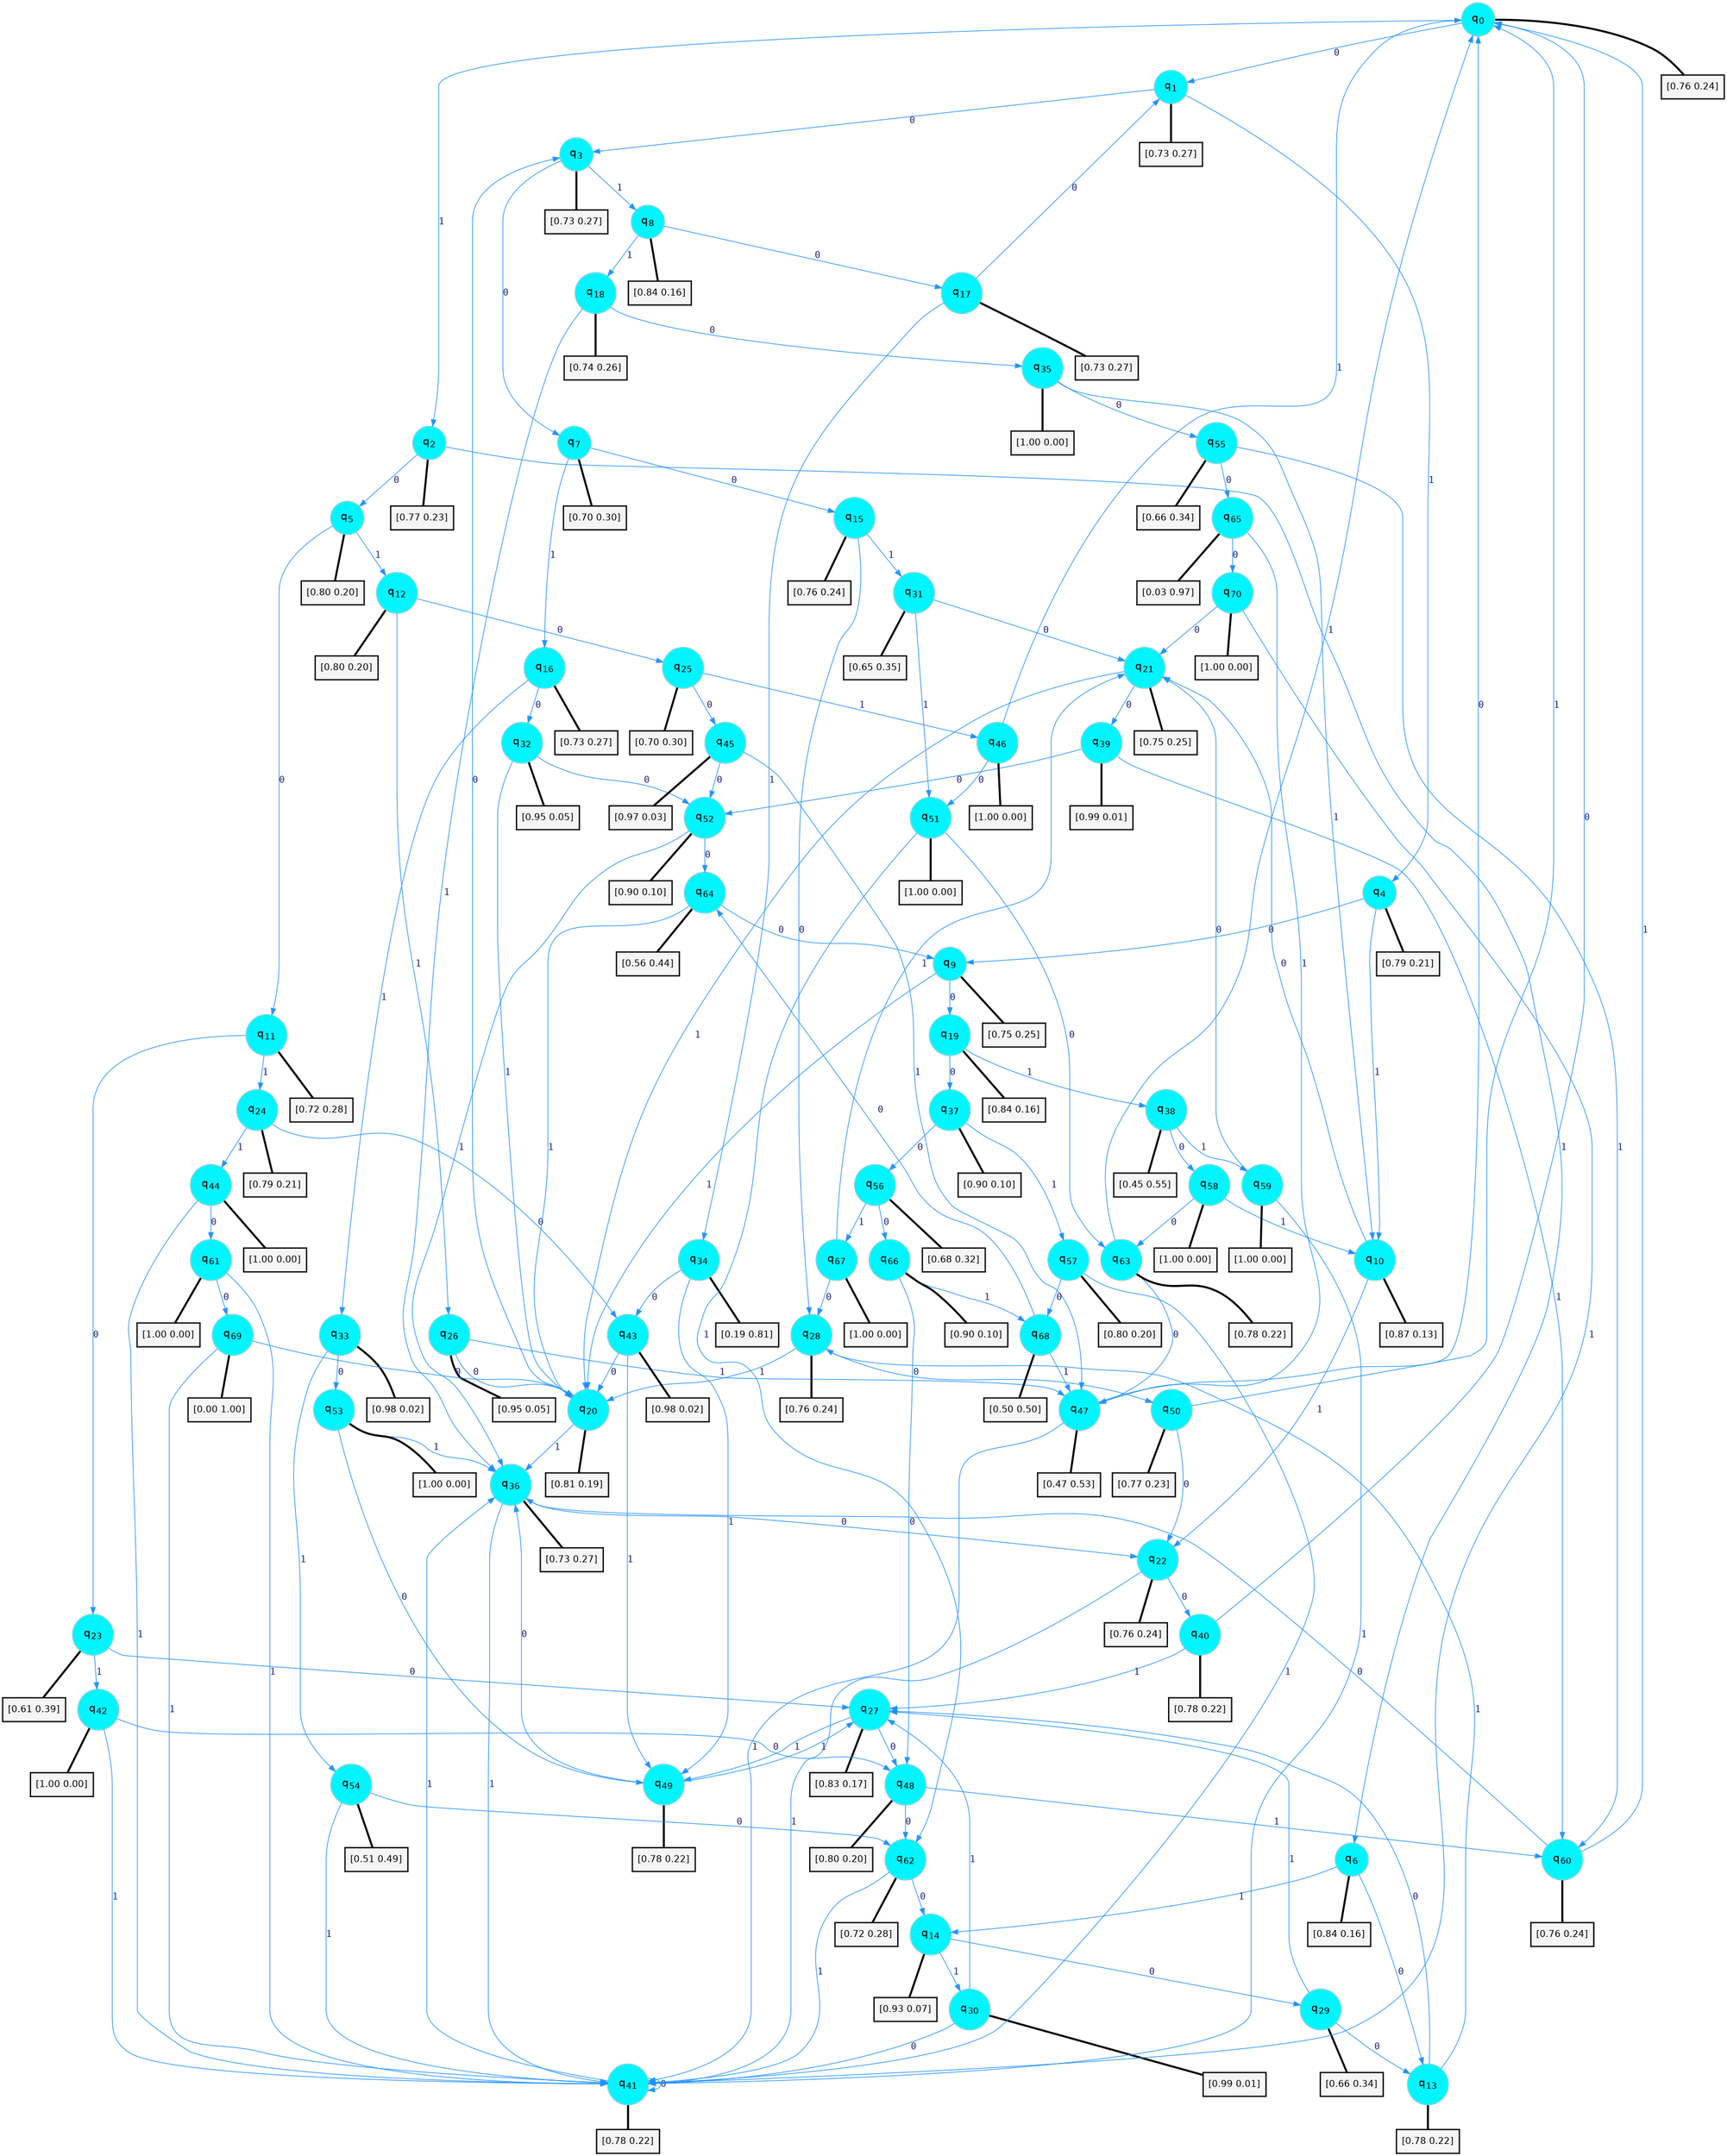 digraph G {
graph [
bgcolor=transparent, dpi=300, rankdir=TD, size="40,25"];
node [
color=gray, fillcolor=turquoise1, fontcolor=black, fontname=Helvetica, fontsize=16, fontweight=bold, shape=circle, style=filled];
edge [
arrowsize=1, color=dodgerblue1, fontcolor=midnightblue, fontname=courier, fontweight=bold, penwidth=1, style=solid, weight=20];
0[label=<q<SUB>0</SUB>>];
1[label=<q<SUB>1</SUB>>];
2[label=<q<SUB>2</SUB>>];
3[label=<q<SUB>3</SUB>>];
4[label=<q<SUB>4</SUB>>];
5[label=<q<SUB>5</SUB>>];
6[label=<q<SUB>6</SUB>>];
7[label=<q<SUB>7</SUB>>];
8[label=<q<SUB>8</SUB>>];
9[label=<q<SUB>9</SUB>>];
10[label=<q<SUB>10</SUB>>];
11[label=<q<SUB>11</SUB>>];
12[label=<q<SUB>12</SUB>>];
13[label=<q<SUB>13</SUB>>];
14[label=<q<SUB>14</SUB>>];
15[label=<q<SUB>15</SUB>>];
16[label=<q<SUB>16</SUB>>];
17[label=<q<SUB>17</SUB>>];
18[label=<q<SUB>18</SUB>>];
19[label=<q<SUB>19</SUB>>];
20[label=<q<SUB>20</SUB>>];
21[label=<q<SUB>21</SUB>>];
22[label=<q<SUB>22</SUB>>];
23[label=<q<SUB>23</SUB>>];
24[label=<q<SUB>24</SUB>>];
25[label=<q<SUB>25</SUB>>];
26[label=<q<SUB>26</SUB>>];
27[label=<q<SUB>27</SUB>>];
28[label=<q<SUB>28</SUB>>];
29[label=<q<SUB>29</SUB>>];
30[label=<q<SUB>30</SUB>>];
31[label=<q<SUB>31</SUB>>];
32[label=<q<SUB>32</SUB>>];
33[label=<q<SUB>33</SUB>>];
34[label=<q<SUB>34</SUB>>];
35[label=<q<SUB>35</SUB>>];
36[label=<q<SUB>36</SUB>>];
37[label=<q<SUB>37</SUB>>];
38[label=<q<SUB>38</SUB>>];
39[label=<q<SUB>39</SUB>>];
40[label=<q<SUB>40</SUB>>];
41[label=<q<SUB>41</SUB>>];
42[label=<q<SUB>42</SUB>>];
43[label=<q<SUB>43</SUB>>];
44[label=<q<SUB>44</SUB>>];
45[label=<q<SUB>45</SUB>>];
46[label=<q<SUB>46</SUB>>];
47[label=<q<SUB>47</SUB>>];
48[label=<q<SUB>48</SUB>>];
49[label=<q<SUB>49</SUB>>];
50[label=<q<SUB>50</SUB>>];
51[label=<q<SUB>51</SUB>>];
52[label=<q<SUB>52</SUB>>];
53[label=<q<SUB>53</SUB>>];
54[label=<q<SUB>54</SUB>>];
55[label=<q<SUB>55</SUB>>];
56[label=<q<SUB>56</SUB>>];
57[label=<q<SUB>57</SUB>>];
58[label=<q<SUB>58</SUB>>];
59[label=<q<SUB>59</SUB>>];
60[label=<q<SUB>60</SUB>>];
61[label=<q<SUB>61</SUB>>];
62[label=<q<SUB>62</SUB>>];
63[label=<q<SUB>63</SUB>>];
64[label=<q<SUB>64</SUB>>];
65[label=<q<SUB>65</SUB>>];
66[label=<q<SUB>66</SUB>>];
67[label=<q<SUB>67</SUB>>];
68[label=<q<SUB>68</SUB>>];
69[label=<q<SUB>69</SUB>>];
70[label=<q<SUB>70</SUB>>];
71[label="[0.76 0.24]", shape=box,fontcolor=black, fontname=Helvetica, fontsize=14, penwidth=2, fillcolor=whitesmoke,color=black];
72[label="[0.73 0.27]", shape=box,fontcolor=black, fontname=Helvetica, fontsize=14, penwidth=2, fillcolor=whitesmoke,color=black];
73[label="[0.77 0.23]", shape=box,fontcolor=black, fontname=Helvetica, fontsize=14, penwidth=2, fillcolor=whitesmoke,color=black];
74[label="[0.73 0.27]", shape=box,fontcolor=black, fontname=Helvetica, fontsize=14, penwidth=2, fillcolor=whitesmoke,color=black];
75[label="[0.79 0.21]", shape=box,fontcolor=black, fontname=Helvetica, fontsize=14, penwidth=2, fillcolor=whitesmoke,color=black];
76[label="[0.80 0.20]", shape=box,fontcolor=black, fontname=Helvetica, fontsize=14, penwidth=2, fillcolor=whitesmoke,color=black];
77[label="[0.84 0.16]", shape=box,fontcolor=black, fontname=Helvetica, fontsize=14, penwidth=2, fillcolor=whitesmoke,color=black];
78[label="[0.70 0.30]", shape=box,fontcolor=black, fontname=Helvetica, fontsize=14, penwidth=2, fillcolor=whitesmoke,color=black];
79[label="[0.84 0.16]", shape=box,fontcolor=black, fontname=Helvetica, fontsize=14, penwidth=2, fillcolor=whitesmoke,color=black];
80[label="[0.75 0.25]", shape=box,fontcolor=black, fontname=Helvetica, fontsize=14, penwidth=2, fillcolor=whitesmoke,color=black];
81[label="[0.87 0.13]", shape=box,fontcolor=black, fontname=Helvetica, fontsize=14, penwidth=2, fillcolor=whitesmoke,color=black];
82[label="[0.72 0.28]", shape=box,fontcolor=black, fontname=Helvetica, fontsize=14, penwidth=2, fillcolor=whitesmoke,color=black];
83[label="[0.80 0.20]", shape=box,fontcolor=black, fontname=Helvetica, fontsize=14, penwidth=2, fillcolor=whitesmoke,color=black];
84[label="[0.78 0.22]", shape=box,fontcolor=black, fontname=Helvetica, fontsize=14, penwidth=2, fillcolor=whitesmoke,color=black];
85[label="[0.93 0.07]", shape=box,fontcolor=black, fontname=Helvetica, fontsize=14, penwidth=2, fillcolor=whitesmoke,color=black];
86[label="[0.76 0.24]", shape=box,fontcolor=black, fontname=Helvetica, fontsize=14, penwidth=2, fillcolor=whitesmoke,color=black];
87[label="[0.73 0.27]", shape=box,fontcolor=black, fontname=Helvetica, fontsize=14, penwidth=2, fillcolor=whitesmoke,color=black];
88[label="[0.73 0.27]", shape=box,fontcolor=black, fontname=Helvetica, fontsize=14, penwidth=2, fillcolor=whitesmoke,color=black];
89[label="[0.74 0.26]", shape=box,fontcolor=black, fontname=Helvetica, fontsize=14, penwidth=2, fillcolor=whitesmoke,color=black];
90[label="[0.84 0.16]", shape=box,fontcolor=black, fontname=Helvetica, fontsize=14, penwidth=2, fillcolor=whitesmoke,color=black];
91[label="[0.81 0.19]", shape=box,fontcolor=black, fontname=Helvetica, fontsize=14, penwidth=2, fillcolor=whitesmoke,color=black];
92[label="[0.75 0.25]", shape=box,fontcolor=black, fontname=Helvetica, fontsize=14, penwidth=2, fillcolor=whitesmoke,color=black];
93[label="[0.76 0.24]", shape=box,fontcolor=black, fontname=Helvetica, fontsize=14, penwidth=2, fillcolor=whitesmoke,color=black];
94[label="[0.61 0.39]", shape=box,fontcolor=black, fontname=Helvetica, fontsize=14, penwidth=2, fillcolor=whitesmoke,color=black];
95[label="[0.79 0.21]", shape=box,fontcolor=black, fontname=Helvetica, fontsize=14, penwidth=2, fillcolor=whitesmoke,color=black];
96[label="[0.70 0.30]", shape=box,fontcolor=black, fontname=Helvetica, fontsize=14, penwidth=2, fillcolor=whitesmoke,color=black];
97[label="[0.95 0.05]", shape=box,fontcolor=black, fontname=Helvetica, fontsize=14, penwidth=2, fillcolor=whitesmoke,color=black];
98[label="[0.83 0.17]", shape=box,fontcolor=black, fontname=Helvetica, fontsize=14, penwidth=2, fillcolor=whitesmoke,color=black];
99[label="[0.76 0.24]", shape=box,fontcolor=black, fontname=Helvetica, fontsize=14, penwidth=2, fillcolor=whitesmoke,color=black];
100[label="[0.66 0.34]", shape=box,fontcolor=black, fontname=Helvetica, fontsize=14, penwidth=2, fillcolor=whitesmoke,color=black];
101[label="[0.99 0.01]", shape=box,fontcolor=black, fontname=Helvetica, fontsize=14, penwidth=2, fillcolor=whitesmoke,color=black];
102[label="[0.65 0.35]", shape=box,fontcolor=black, fontname=Helvetica, fontsize=14, penwidth=2, fillcolor=whitesmoke,color=black];
103[label="[0.95 0.05]", shape=box,fontcolor=black, fontname=Helvetica, fontsize=14, penwidth=2, fillcolor=whitesmoke,color=black];
104[label="[0.98 0.02]", shape=box,fontcolor=black, fontname=Helvetica, fontsize=14, penwidth=2, fillcolor=whitesmoke,color=black];
105[label="[0.19 0.81]", shape=box,fontcolor=black, fontname=Helvetica, fontsize=14, penwidth=2, fillcolor=whitesmoke,color=black];
106[label="[1.00 0.00]", shape=box,fontcolor=black, fontname=Helvetica, fontsize=14, penwidth=2, fillcolor=whitesmoke,color=black];
107[label="[0.73 0.27]", shape=box,fontcolor=black, fontname=Helvetica, fontsize=14, penwidth=2, fillcolor=whitesmoke,color=black];
108[label="[0.90 0.10]", shape=box,fontcolor=black, fontname=Helvetica, fontsize=14, penwidth=2, fillcolor=whitesmoke,color=black];
109[label="[0.45 0.55]", shape=box,fontcolor=black, fontname=Helvetica, fontsize=14, penwidth=2, fillcolor=whitesmoke,color=black];
110[label="[0.99 0.01]", shape=box,fontcolor=black, fontname=Helvetica, fontsize=14, penwidth=2, fillcolor=whitesmoke,color=black];
111[label="[0.78 0.22]", shape=box,fontcolor=black, fontname=Helvetica, fontsize=14, penwidth=2, fillcolor=whitesmoke,color=black];
112[label="[0.78 0.22]", shape=box,fontcolor=black, fontname=Helvetica, fontsize=14, penwidth=2, fillcolor=whitesmoke,color=black];
113[label="[1.00 0.00]", shape=box,fontcolor=black, fontname=Helvetica, fontsize=14, penwidth=2, fillcolor=whitesmoke,color=black];
114[label="[0.98 0.02]", shape=box,fontcolor=black, fontname=Helvetica, fontsize=14, penwidth=2, fillcolor=whitesmoke,color=black];
115[label="[1.00 0.00]", shape=box,fontcolor=black, fontname=Helvetica, fontsize=14, penwidth=2, fillcolor=whitesmoke,color=black];
116[label="[0.97 0.03]", shape=box,fontcolor=black, fontname=Helvetica, fontsize=14, penwidth=2, fillcolor=whitesmoke,color=black];
117[label="[1.00 0.00]", shape=box,fontcolor=black, fontname=Helvetica, fontsize=14, penwidth=2, fillcolor=whitesmoke,color=black];
118[label="[0.47 0.53]", shape=box,fontcolor=black, fontname=Helvetica, fontsize=14, penwidth=2, fillcolor=whitesmoke,color=black];
119[label="[0.80 0.20]", shape=box,fontcolor=black, fontname=Helvetica, fontsize=14, penwidth=2, fillcolor=whitesmoke,color=black];
120[label="[0.78 0.22]", shape=box,fontcolor=black, fontname=Helvetica, fontsize=14, penwidth=2, fillcolor=whitesmoke,color=black];
121[label="[0.77 0.23]", shape=box,fontcolor=black, fontname=Helvetica, fontsize=14, penwidth=2, fillcolor=whitesmoke,color=black];
122[label="[1.00 0.00]", shape=box,fontcolor=black, fontname=Helvetica, fontsize=14, penwidth=2, fillcolor=whitesmoke,color=black];
123[label="[0.90 0.10]", shape=box,fontcolor=black, fontname=Helvetica, fontsize=14, penwidth=2, fillcolor=whitesmoke,color=black];
124[label="[1.00 0.00]", shape=box,fontcolor=black, fontname=Helvetica, fontsize=14, penwidth=2, fillcolor=whitesmoke,color=black];
125[label="[0.51 0.49]", shape=box,fontcolor=black, fontname=Helvetica, fontsize=14, penwidth=2, fillcolor=whitesmoke,color=black];
126[label="[0.66 0.34]", shape=box,fontcolor=black, fontname=Helvetica, fontsize=14, penwidth=2, fillcolor=whitesmoke,color=black];
127[label="[0.68 0.32]", shape=box,fontcolor=black, fontname=Helvetica, fontsize=14, penwidth=2, fillcolor=whitesmoke,color=black];
128[label="[0.80 0.20]", shape=box,fontcolor=black, fontname=Helvetica, fontsize=14, penwidth=2, fillcolor=whitesmoke,color=black];
129[label="[1.00 0.00]", shape=box,fontcolor=black, fontname=Helvetica, fontsize=14, penwidth=2, fillcolor=whitesmoke,color=black];
130[label="[1.00 0.00]", shape=box,fontcolor=black, fontname=Helvetica, fontsize=14, penwidth=2, fillcolor=whitesmoke,color=black];
131[label="[0.76 0.24]", shape=box,fontcolor=black, fontname=Helvetica, fontsize=14, penwidth=2, fillcolor=whitesmoke,color=black];
132[label="[1.00 0.00]", shape=box,fontcolor=black, fontname=Helvetica, fontsize=14, penwidth=2, fillcolor=whitesmoke,color=black];
133[label="[0.72 0.28]", shape=box,fontcolor=black, fontname=Helvetica, fontsize=14, penwidth=2, fillcolor=whitesmoke,color=black];
134[label="[0.78 0.22]", shape=box,fontcolor=black, fontname=Helvetica, fontsize=14, penwidth=2, fillcolor=whitesmoke,color=black];
135[label="[0.56 0.44]", shape=box,fontcolor=black, fontname=Helvetica, fontsize=14, penwidth=2, fillcolor=whitesmoke,color=black];
136[label="[0.03 0.97]", shape=box,fontcolor=black, fontname=Helvetica, fontsize=14, penwidth=2, fillcolor=whitesmoke,color=black];
137[label="[0.90 0.10]", shape=box,fontcolor=black, fontname=Helvetica, fontsize=14, penwidth=2, fillcolor=whitesmoke,color=black];
138[label="[1.00 0.00]", shape=box,fontcolor=black, fontname=Helvetica, fontsize=14, penwidth=2, fillcolor=whitesmoke,color=black];
139[label="[0.50 0.50]", shape=box,fontcolor=black, fontname=Helvetica, fontsize=14, penwidth=2, fillcolor=whitesmoke,color=black];
140[label="[0.00 1.00]", shape=box,fontcolor=black, fontname=Helvetica, fontsize=14, penwidth=2, fillcolor=whitesmoke,color=black];
141[label="[1.00 0.00]", shape=box,fontcolor=black, fontname=Helvetica, fontsize=14, penwidth=2, fillcolor=whitesmoke,color=black];
0->1 [label=0];
0->2 [label=1];
0->71 [arrowhead=none, penwidth=3,color=black];
1->3 [label=0];
1->4 [label=1];
1->72 [arrowhead=none, penwidth=3,color=black];
2->5 [label=0];
2->6 [label=1];
2->73 [arrowhead=none, penwidth=3,color=black];
3->7 [label=0];
3->8 [label=1];
3->74 [arrowhead=none, penwidth=3,color=black];
4->9 [label=0];
4->10 [label=1];
4->75 [arrowhead=none, penwidth=3,color=black];
5->11 [label=0];
5->12 [label=1];
5->76 [arrowhead=none, penwidth=3,color=black];
6->13 [label=0];
6->14 [label=1];
6->77 [arrowhead=none, penwidth=3,color=black];
7->15 [label=0];
7->16 [label=1];
7->78 [arrowhead=none, penwidth=3,color=black];
8->17 [label=0];
8->18 [label=1];
8->79 [arrowhead=none, penwidth=3,color=black];
9->19 [label=0];
9->20 [label=1];
9->80 [arrowhead=none, penwidth=3,color=black];
10->21 [label=0];
10->22 [label=1];
10->81 [arrowhead=none, penwidth=3,color=black];
11->23 [label=0];
11->24 [label=1];
11->82 [arrowhead=none, penwidth=3,color=black];
12->25 [label=0];
12->26 [label=1];
12->83 [arrowhead=none, penwidth=3,color=black];
13->27 [label=0];
13->28 [label=1];
13->84 [arrowhead=none, penwidth=3,color=black];
14->29 [label=0];
14->30 [label=1];
14->85 [arrowhead=none, penwidth=3,color=black];
15->28 [label=0];
15->31 [label=1];
15->86 [arrowhead=none, penwidth=3,color=black];
16->32 [label=0];
16->33 [label=1];
16->87 [arrowhead=none, penwidth=3,color=black];
17->1 [label=0];
17->34 [label=1];
17->88 [arrowhead=none, penwidth=3,color=black];
18->35 [label=0];
18->36 [label=1];
18->89 [arrowhead=none, penwidth=3,color=black];
19->37 [label=0];
19->38 [label=1];
19->90 [arrowhead=none, penwidth=3,color=black];
20->3 [label=0];
20->36 [label=1];
20->91 [arrowhead=none, penwidth=3,color=black];
21->39 [label=0];
21->20 [label=1];
21->92 [arrowhead=none, penwidth=3,color=black];
22->40 [label=0];
22->41 [label=1];
22->93 [arrowhead=none, penwidth=3,color=black];
23->27 [label=0];
23->42 [label=1];
23->94 [arrowhead=none, penwidth=3,color=black];
24->43 [label=0];
24->44 [label=1];
24->95 [arrowhead=none, penwidth=3,color=black];
25->45 [label=0];
25->46 [label=1];
25->96 [arrowhead=none, penwidth=3,color=black];
26->20 [label=0];
26->47 [label=1];
26->97 [arrowhead=none, penwidth=3,color=black];
27->48 [label=0];
27->49 [label=1];
27->98 [arrowhead=none, penwidth=3,color=black];
28->50 [label=0];
28->20 [label=1];
28->99 [arrowhead=none, penwidth=3,color=black];
29->13 [label=0];
29->27 [label=1];
29->100 [arrowhead=none, penwidth=3,color=black];
30->41 [label=0];
30->27 [label=1];
30->101 [arrowhead=none, penwidth=3,color=black];
31->21 [label=0];
31->51 [label=1];
31->102 [arrowhead=none, penwidth=3,color=black];
32->52 [label=0];
32->20 [label=1];
32->103 [arrowhead=none, penwidth=3,color=black];
33->53 [label=0];
33->54 [label=1];
33->104 [arrowhead=none, penwidth=3,color=black];
34->43 [label=0];
34->49 [label=1];
34->105 [arrowhead=none, penwidth=3,color=black];
35->55 [label=0];
35->10 [label=1];
35->106 [arrowhead=none, penwidth=3,color=black];
36->22 [label=0];
36->41 [label=1];
36->107 [arrowhead=none, penwidth=3,color=black];
37->56 [label=0];
37->57 [label=1];
37->108 [arrowhead=none, penwidth=3,color=black];
38->58 [label=0];
38->59 [label=1];
38->109 [arrowhead=none, penwidth=3,color=black];
39->52 [label=0];
39->60 [label=1];
39->110 [arrowhead=none, penwidth=3,color=black];
40->0 [label=0];
40->27 [label=1];
40->111 [arrowhead=none, penwidth=3,color=black];
41->41 [label=0];
41->36 [label=1];
41->112 [arrowhead=none, penwidth=3,color=black];
42->48 [label=0];
42->41 [label=1];
42->113 [arrowhead=none, penwidth=3,color=black];
43->20 [label=0];
43->49 [label=1];
43->114 [arrowhead=none, penwidth=3,color=black];
44->61 [label=0];
44->41 [label=1];
44->115 [arrowhead=none, penwidth=3,color=black];
45->52 [label=0];
45->47 [label=1];
45->116 [arrowhead=none, penwidth=3,color=black];
46->51 [label=0];
46->0 [label=1];
46->117 [arrowhead=none, penwidth=3,color=black];
47->0 [label=0];
47->41 [label=1];
47->118 [arrowhead=none, penwidth=3,color=black];
48->62 [label=0];
48->60 [label=1];
48->119 [arrowhead=none, penwidth=3,color=black];
49->36 [label=0];
49->27 [label=1];
49->120 [arrowhead=none, penwidth=3,color=black];
50->22 [label=0];
50->0 [label=1];
50->121 [arrowhead=none, penwidth=3,color=black];
51->63 [label=0];
51->62 [label=1];
51->122 [arrowhead=none, penwidth=3,color=black];
52->64 [label=0];
52->36 [label=1];
52->123 [arrowhead=none, penwidth=3,color=black];
53->49 [label=0];
53->36 [label=1];
53->124 [arrowhead=none, penwidth=3,color=black];
54->62 [label=0];
54->41 [label=1];
54->125 [arrowhead=none, penwidth=3,color=black];
55->65 [label=0];
55->60 [label=1];
55->126 [arrowhead=none, penwidth=3,color=black];
56->66 [label=0];
56->67 [label=1];
56->127 [arrowhead=none, penwidth=3,color=black];
57->68 [label=0];
57->41 [label=1];
57->128 [arrowhead=none, penwidth=3,color=black];
58->63 [label=0];
58->10 [label=1];
58->129 [arrowhead=none, penwidth=3,color=black];
59->21 [label=0];
59->41 [label=1];
59->130 [arrowhead=none, penwidth=3,color=black];
60->36 [label=0];
60->0 [label=1];
60->131 [arrowhead=none, penwidth=3,color=black];
61->69 [label=0];
61->41 [label=1];
61->132 [arrowhead=none, penwidth=3,color=black];
62->14 [label=0];
62->41 [label=1];
62->133 [arrowhead=none, penwidth=3,color=black];
63->47 [label=0];
63->0 [label=1];
63->134 [arrowhead=none, penwidth=3,color=black];
64->9 [label=0];
64->20 [label=1];
64->135 [arrowhead=none, penwidth=3,color=black];
65->70 [label=0];
65->47 [label=1];
65->136 [arrowhead=none, penwidth=3,color=black];
66->48 [label=0];
66->68 [label=1];
66->137 [arrowhead=none, penwidth=3,color=black];
67->28 [label=0];
67->21 [label=1];
67->138 [arrowhead=none, penwidth=3,color=black];
68->64 [label=0];
68->47 [label=1];
68->139 [arrowhead=none, penwidth=3,color=black];
69->20 [label=0];
69->41 [label=1];
69->140 [arrowhead=none, penwidth=3,color=black];
70->21 [label=0];
70->41 [label=1];
70->141 [arrowhead=none, penwidth=3,color=black];
}
